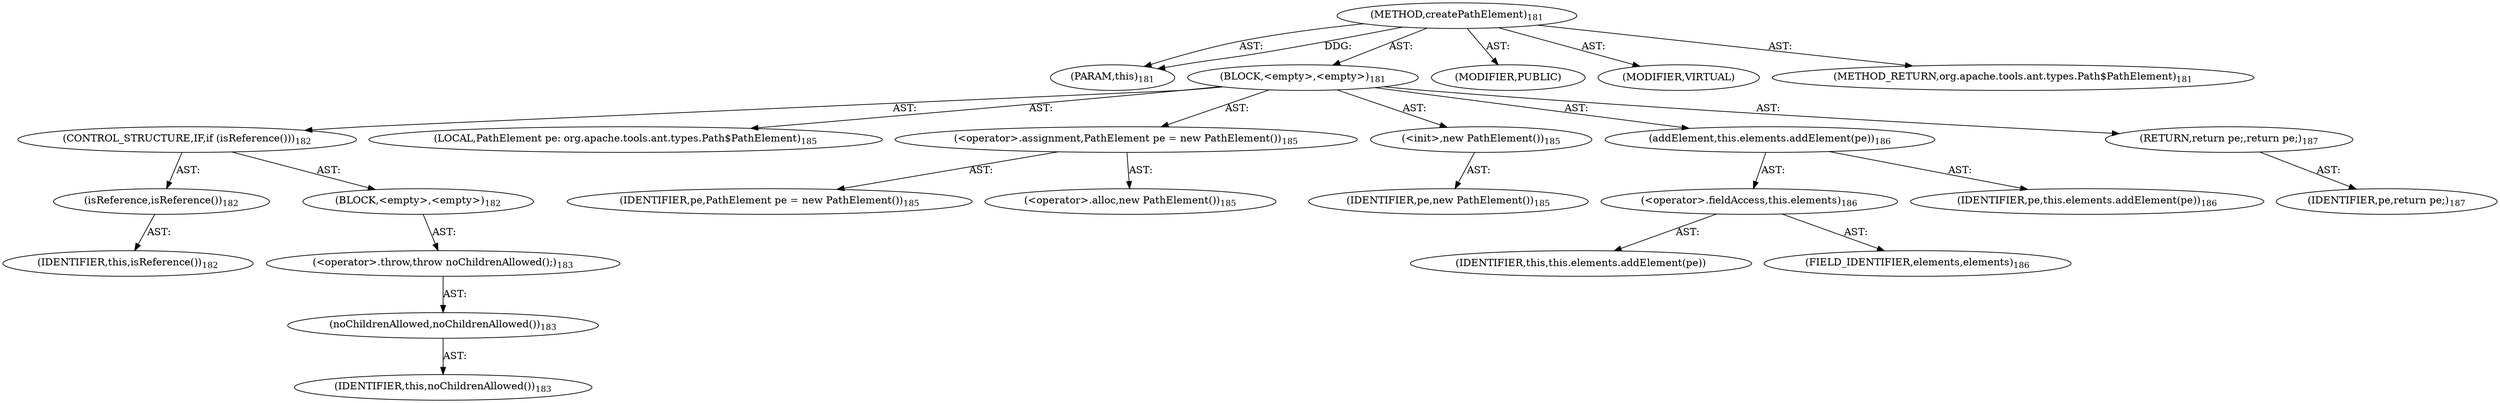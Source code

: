 digraph "createPathElement" {  
"111669149705" [label = <(METHOD,createPathElement)<SUB>181</SUB>> ]
"115964116998" [label = <(PARAM,this)<SUB>181</SUB>> ]
"25769803788" [label = <(BLOCK,&lt;empty&gt;,&lt;empty&gt;)<SUB>181</SUB>> ]
"47244640259" [label = <(CONTROL_STRUCTURE,IF,if (isReference()))<SUB>182</SUB>> ]
"30064771111" [label = <(isReference,isReference())<SUB>182</SUB>> ]
"68719476746" [label = <(IDENTIFIER,this,isReference())<SUB>182</SUB>> ]
"25769803789" [label = <(BLOCK,&lt;empty&gt;,&lt;empty&gt;)<SUB>182</SUB>> ]
"30064771112" [label = <(&lt;operator&gt;.throw,throw noChildrenAllowed();)<SUB>183</SUB>> ]
"30064771113" [label = <(noChildrenAllowed,noChildrenAllowed())<SUB>183</SUB>> ]
"68719476747" [label = <(IDENTIFIER,this,noChildrenAllowed())<SUB>183</SUB>> ]
"94489280512" [label = <(LOCAL,PathElement pe: org.apache.tools.ant.types.Path$PathElement)<SUB>185</SUB>> ]
"30064771114" [label = <(&lt;operator&gt;.assignment,PathElement pe = new PathElement())<SUB>185</SUB>> ]
"68719476828" [label = <(IDENTIFIER,pe,PathElement pe = new PathElement())<SUB>185</SUB>> ]
"30064771115" [label = <(&lt;operator&gt;.alloc,new PathElement())<SUB>185</SUB>> ]
"30064771116" [label = <(&lt;init&gt;,new PathElement())<SUB>185</SUB>> ]
"68719476829" [label = <(IDENTIFIER,pe,new PathElement())<SUB>185</SUB>> ]
"30064771117" [label = <(addElement,this.elements.addElement(pe))<SUB>186</SUB>> ]
"30064771118" [label = <(&lt;operator&gt;.fieldAccess,this.elements)<SUB>186</SUB>> ]
"68719476830" [label = <(IDENTIFIER,this,this.elements.addElement(pe))> ]
"55834574856" [label = <(FIELD_IDENTIFIER,elements,elements)<SUB>186</SUB>> ]
"68719476831" [label = <(IDENTIFIER,pe,this.elements.addElement(pe))<SUB>186</SUB>> ]
"146028888065" [label = <(RETURN,return pe;,return pe;)<SUB>187</SUB>> ]
"68719476832" [label = <(IDENTIFIER,pe,return pe;)<SUB>187</SUB>> ]
"133143986199" [label = <(MODIFIER,PUBLIC)> ]
"133143986200" [label = <(MODIFIER,VIRTUAL)> ]
"128849018889" [label = <(METHOD_RETURN,org.apache.tools.ant.types.Path$PathElement)<SUB>181</SUB>> ]
  "111669149705" -> "115964116998"  [ label = "AST: "] 
  "111669149705" -> "25769803788"  [ label = "AST: "] 
  "111669149705" -> "133143986199"  [ label = "AST: "] 
  "111669149705" -> "133143986200"  [ label = "AST: "] 
  "111669149705" -> "128849018889"  [ label = "AST: "] 
  "25769803788" -> "47244640259"  [ label = "AST: "] 
  "25769803788" -> "94489280512"  [ label = "AST: "] 
  "25769803788" -> "30064771114"  [ label = "AST: "] 
  "25769803788" -> "30064771116"  [ label = "AST: "] 
  "25769803788" -> "30064771117"  [ label = "AST: "] 
  "25769803788" -> "146028888065"  [ label = "AST: "] 
  "47244640259" -> "30064771111"  [ label = "AST: "] 
  "47244640259" -> "25769803789"  [ label = "AST: "] 
  "30064771111" -> "68719476746"  [ label = "AST: "] 
  "25769803789" -> "30064771112"  [ label = "AST: "] 
  "30064771112" -> "30064771113"  [ label = "AST: "] 
  "30064771113" -> "68719476747"  [ label = "AST: "] 
  "30064771114" -> "68719476828"  [ label = "AST: "] 
  "30064771114" -> "30064771115"  [ label = "AST: "] 
  "30064771116" -> "68719476829"  [ label = "AST: "] 
  "30064771117" -> "30064771118"  [ label = "AST: "] 
  "30064771117" -> "68719476831"  [ label = "AST: "] 
  "30064771118" -> "68719476830"  [ label = "AST: "] 
  "30064771118" -> "55834574856"  [ label = "AST: "] 
  "146028888065" -> "68719476832"  [ label = "AST: "] 
  "111669149705" -> "115964116998"  [ label = "DDG: "] 
}

